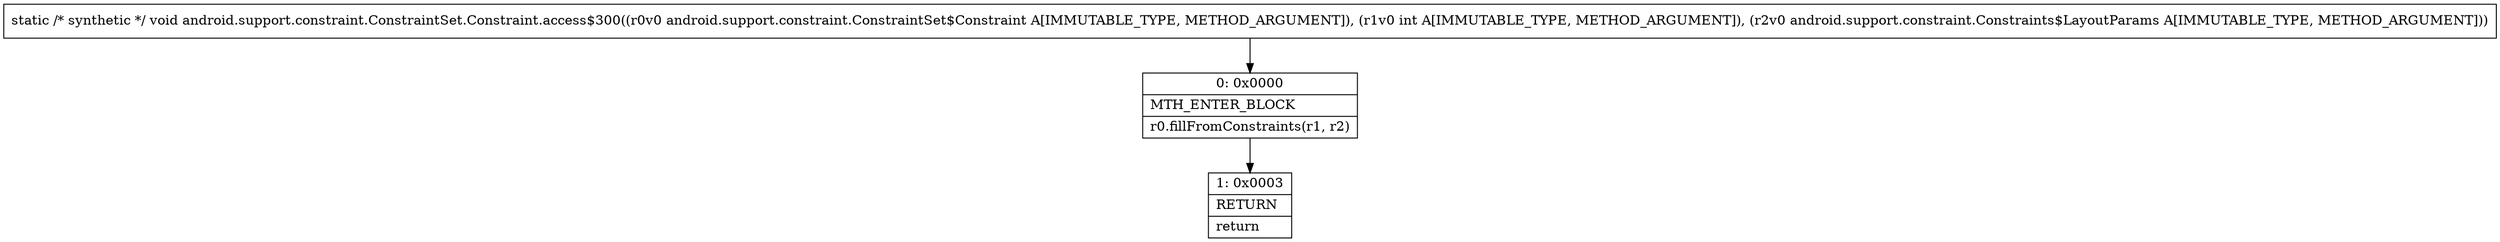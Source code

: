 digraph "CFG forandroid.support.constraint.ConstraintSet.Constraint.access$300(Landroid\/support\/constraint\/ConstraintSet$Constraint;ILandroid\/support\/constraint\/Constraints$LayoutParams;)V" {
Node_0 [shape=record,label="{0\:\ 0x0000|MTH_ENTER_BLOCK\l|r0.fillFromConstraints(r1, r2)\l}"];
Node_1 [shape=record,label="{1\:\ 0x0003|RETURN\l|return\l}"];
MethodNode[shape=record,label="{static \/* synthetic *\/ void android.support.constraint.ConstraintSet.Constraint.access$300((r0v0 android.support.constraint.ConstraintSet$Constraint A[IMMUTABLE_TYPE, METHOD_ARGUMENT]), (r1v0 int A[IMMUTABLE_TYPE, METHOD_ARGUMENT]), (r2v0 android.support.constraint.Constraints$LayoutParams A[IMMUTABLE_TYPE, METHOD_ARGUMENT])) }"];
MethodNode -> Node_0;
Node_0 -> Node_1;
}

